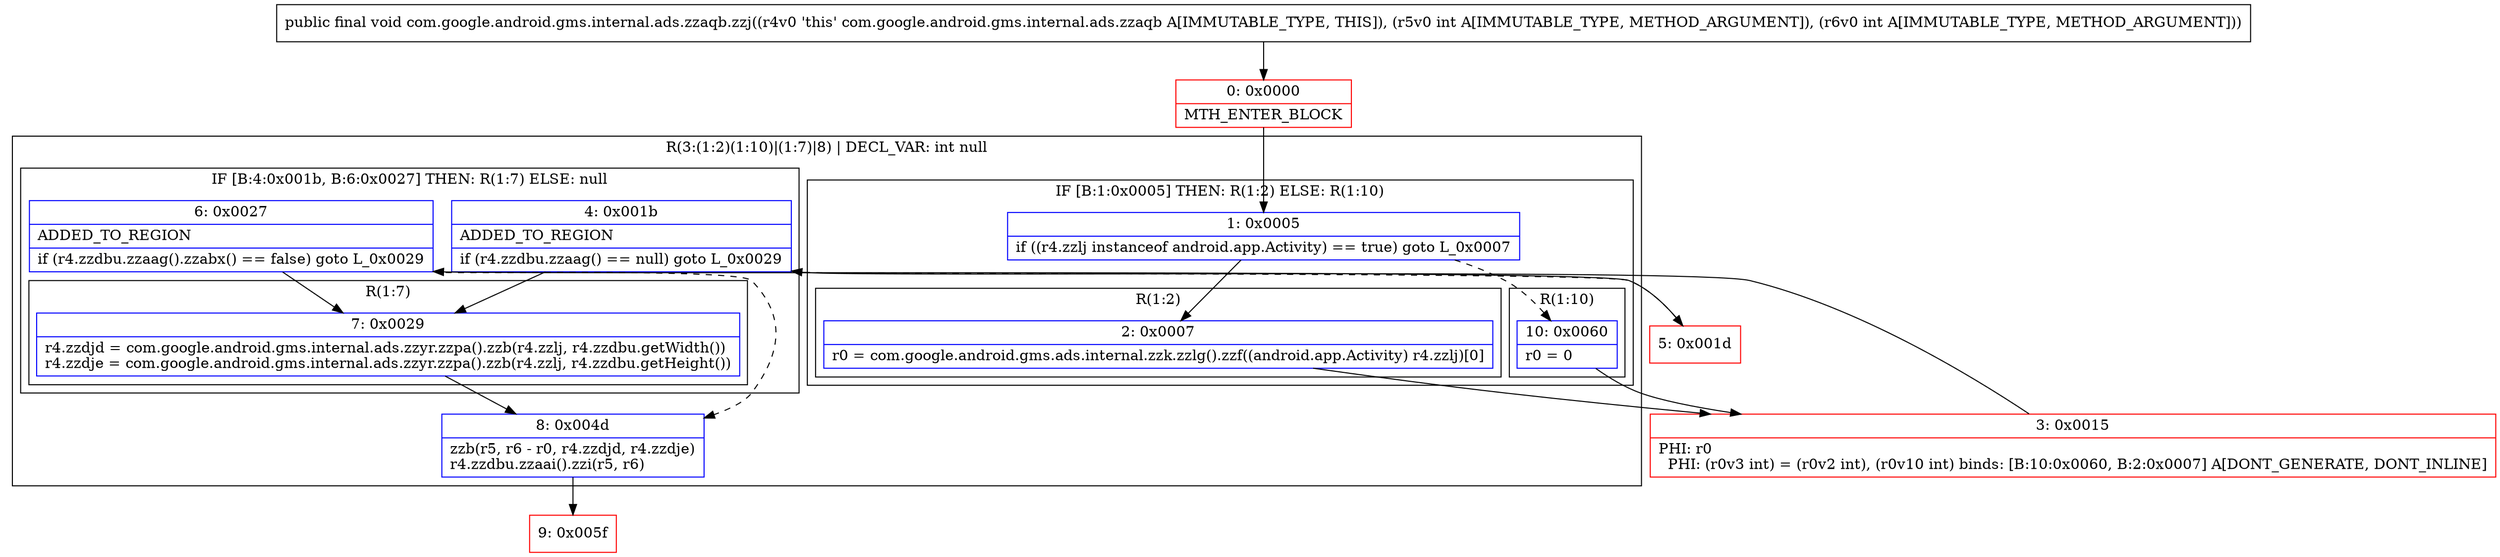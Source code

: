 digraph "CFG forcom.google.android.gms.internal.ads.zzaqb.zzj(II)V" {
subgraph cluster_Region_193638449 {
label = "R(3:(1:2)(1:10)|(1:7)|8) | DECL_VAR: int null\l";
node [shape=record,color=blue];
subgraph cluster_IfRegion_1359774643 {
label = "IF [B:1:0x0005] THEN: R(1:2) ELSE: R(1:10)";
node [shape=record,color=blue];
Node_1 [shape=record,label="{1\:\ 0x0005|if ((r4.zzlj instanceof android.app.Activity) == true) goto L_0x0007\l}"];
subgraph cluster_Region_1491824589 {
label = "R(1:2)";
node [shape=record,color=blue];
Node_2 [shape=record,label="{2\:\ 0x0007|r0 = com.google.android.gms.ads.internal.zzk.zzlg().zzf((android.app.Activity) r4.zzlj)[0]\l}"];
}
subgraph cluster_Region_403800748 {
label = "R(1:10)";
node [shape=record,color=blue];
Node_10 [shape=record,label="{10\:\ 0x0060|r0 = 0\l}"];
}
}
subgraph cluster_IfRegion_2009541021 {
label = "IF [B:4:0x001b, B:6:0x0027] THEN: R(1:7) ELSE: null";
node [shape=record,color=blue];
Node_4 [shape=record,label="{4\:\ 0x001b|ADDED_TO_REGION\l|if (r4.zzdbu.zzaag() == null) goto L_0x0029\l}"];
Node_6 [shape=record,label="{6\:\ 0x0027|ADDED_TO_REGION\l|if (r4.zzdbu.zzaag().zzabx() == false) goto L_0x0029\l}"];
subgraph cluster_Region_1651208025 {
label = "R(1:7)";
node [shape=record,color=blue];
Node_7 [shape=record,label="{7\:\ 0x0029|r4.zzdjd = com.google.android.gms.internal.ads.zzyr.zzpa().zzb(r4.zzlj, r4.zzdbu.getWidth())\lr4.zzdje = com.google.android.gms.internal.ads.zzyr.zzpa().zzb(r4.zzlj, r4.zzdbu.getHeight())\l}"];
}
}
Node_8 [shape=record,label="{8\:\ 0x004d|zzb(r5, r6 \- r0, r4.zzdjd, r4.zzdje)\lr4.zzdbu.zzaai().zzi(r5, r6)\l}"];
}
Node_0 [shape=record,color=red,label="{0\:\ 0x0000|MTH_ENTER_BLOCK\l}"];
Node_3 [shape=record,color=red,label="{3\:\ 0x0015|PHI: r0 \l  PHI: (r0v3 int) = (r0v2 int), (r0v10 int) binds: [B:10:0x0060, B:2:0x0007] A[DONT_GENERATE, DONT_INLINE]\l}"];
Node_5 [shape=record,color=red,label="{5\:\ 0x001d}"];
Node_9 [shape=record,color=red,label="{9\:\ 0x005f}"];
MethodNode[shape=record,label="{public final void com.google.android.gms.internal.ads.zzaqb.zzj((r4v0 'this' com.google.android.gms.internal.ads.zzaqb A[IMMUTABLE_TYPE, THIS]), (r5v0 int A[IMMUTABLE_TYPE, METHOD_ARGUMENT]), (r6v0 int A[IMMUTABLE_TYPE, METHOD_ARGUMENT])) }"];
MethodNode -> Node_0;
Node_1 -> Node_2;
Node_1 -> Node_10[style=dashed];
Node_2 -> Node_3;
Node_10 -> Node_3;
Node_4 -> Node_5[style=dashed];
Node_4 -> Node_7;
Node_6 -> Node_7;
Node_6 -> Node_8[style=dashed];
Node_7 -> Node_8;
Node_8 -> Node_9;
Node_0 -> Node_1;
Node_3 -> Node_4;
Node_5 -> Node_6;
}

